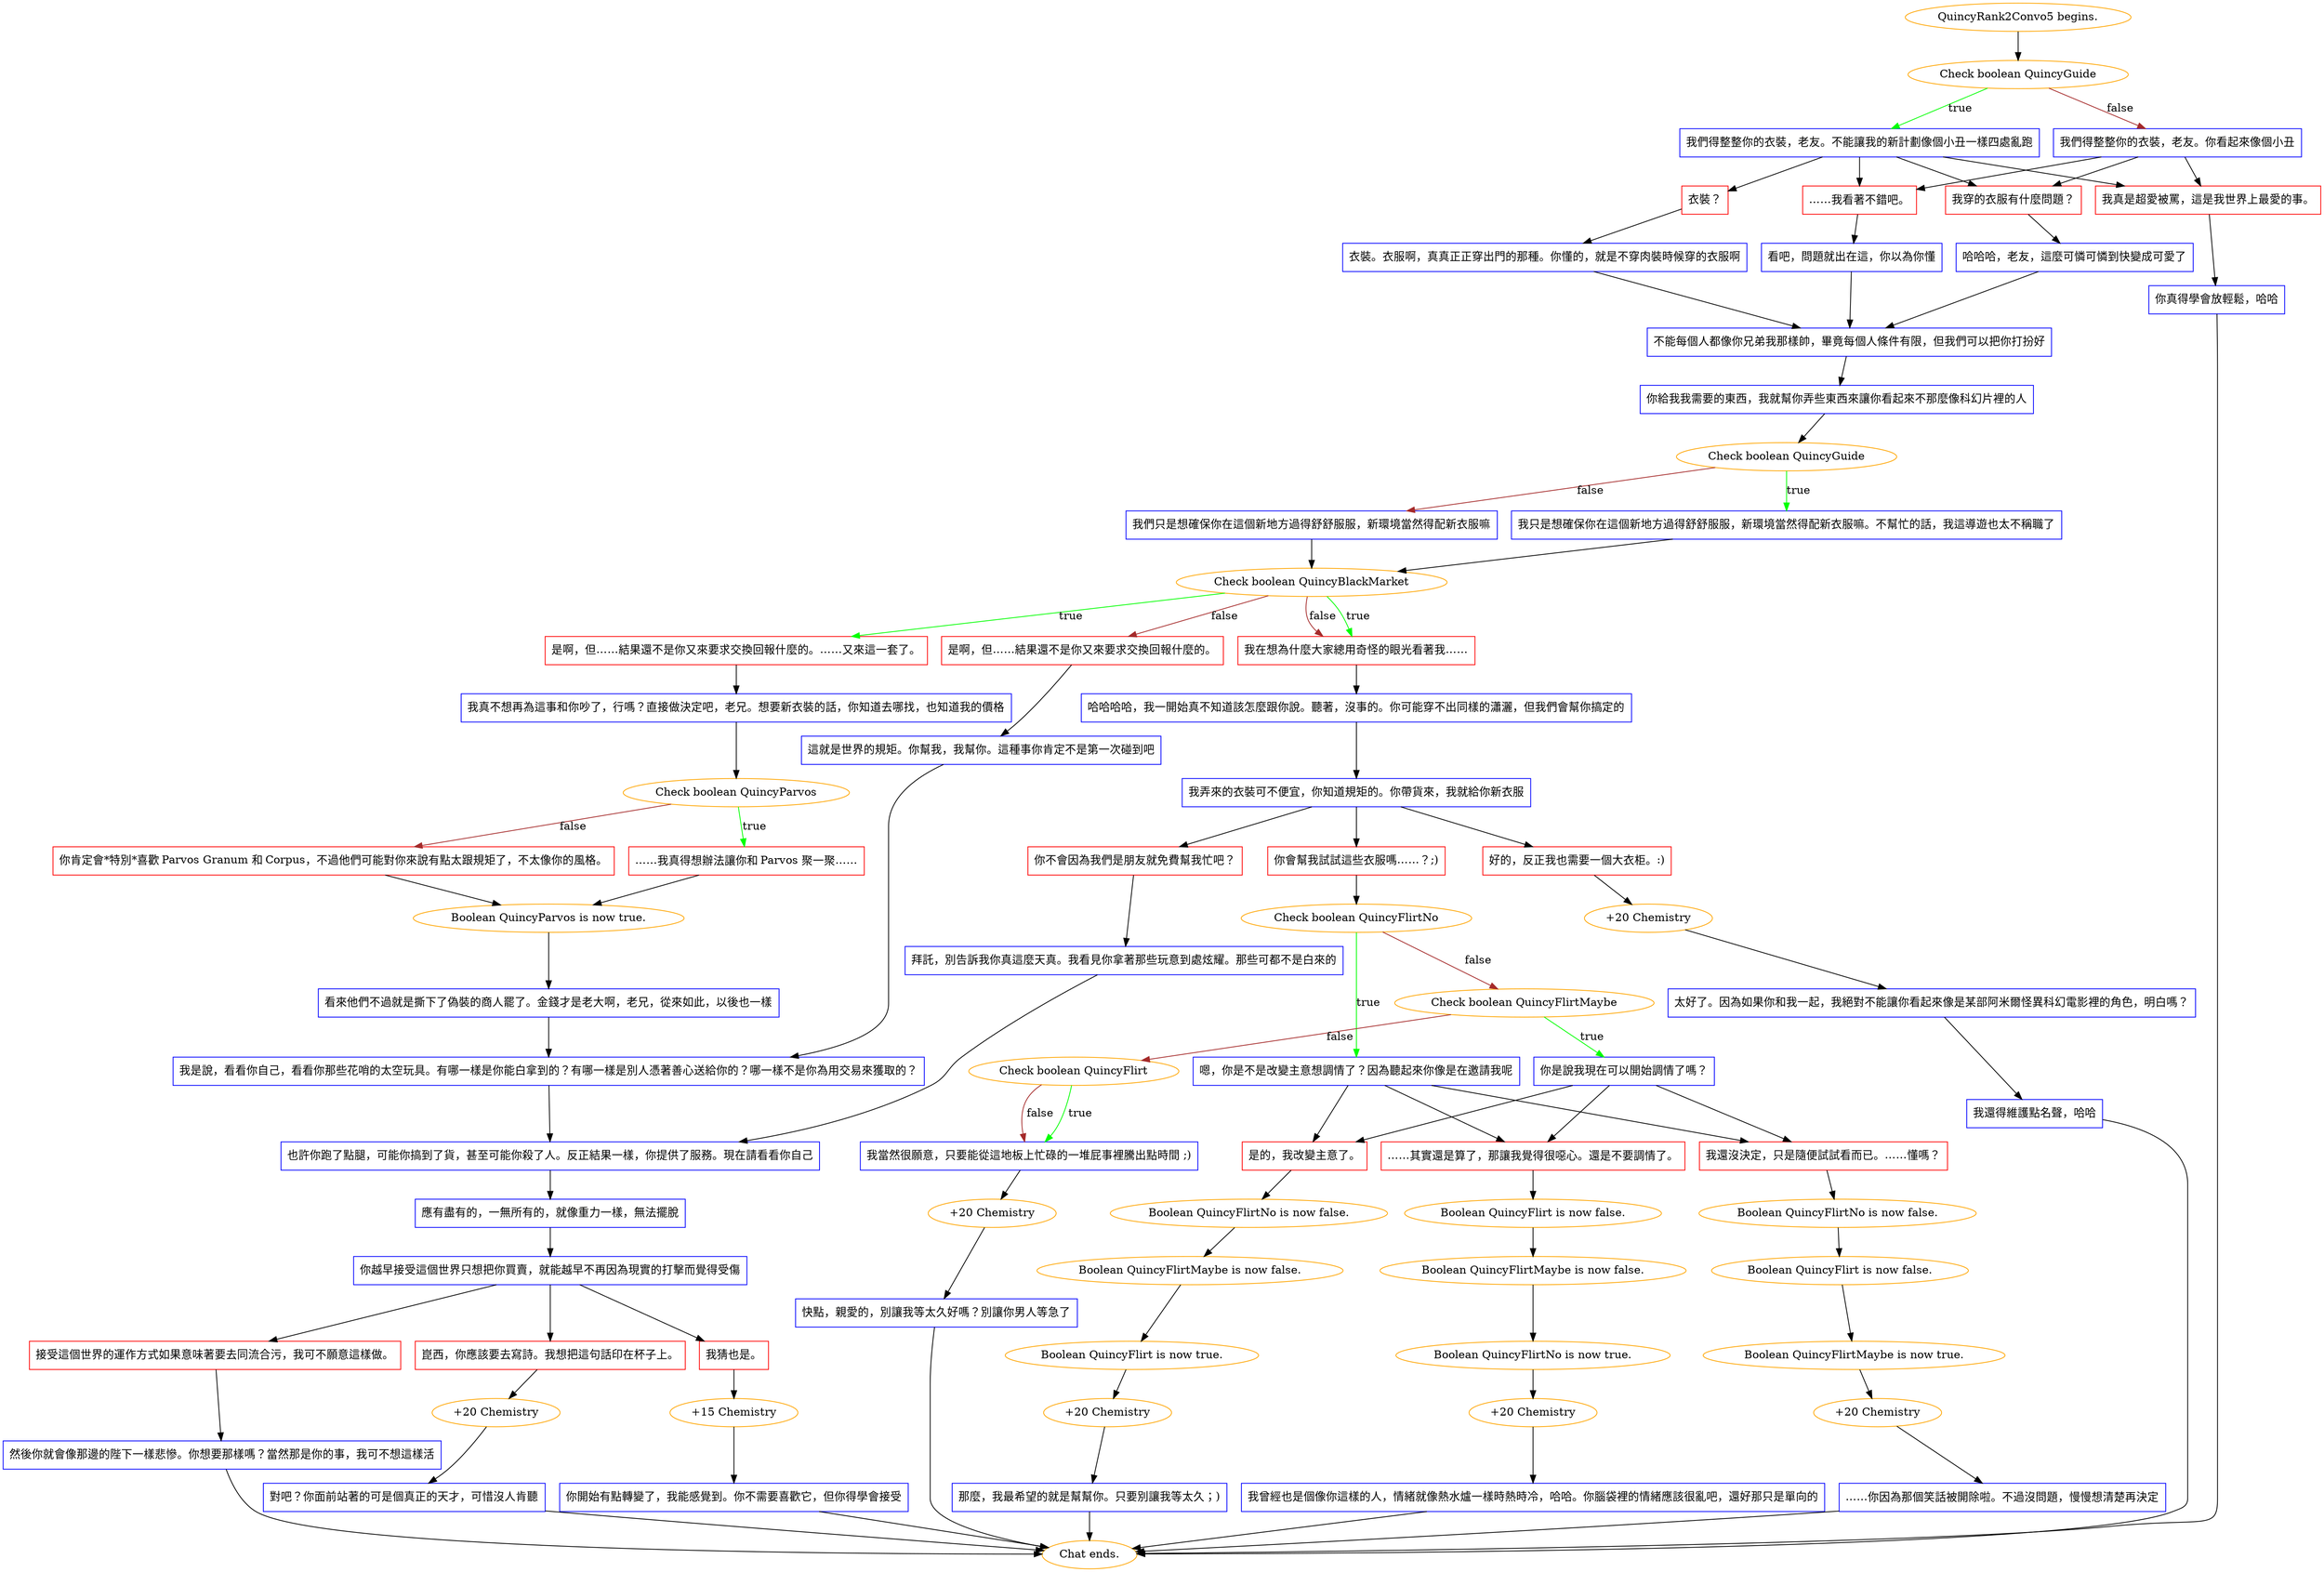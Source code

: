 digraph {
	"QuincyRank2Convo5 begins." [color=orange];
		"QuincyRank2Convo5 begins." -> j1223135592;
	j1223135592 [label="Check boolean QuincyGuide",color=orange];
		j1223135592 -> j844951246 [label=true,color=green];
		j1223135592 -> j935443295 [label=false,color=brown];
	j844951246 [label="我們得整整你的衣裝，老友。不能讓我的新計劃像個小丑一樣四處亂跑",shape=box,color=blue];
		j844951246 -> j1466531144;
		j844951246 -> j3678205940;
		j844951246 -> j3700513165;
		j844951246 -> j3974289001;
	j935443295 [label="我們得整整你的衣裝，老友。你看起來像個小丑",shape=box,color=blue];
		j935443295 -> j3678205940;
		j935443295 -> j3700513165;
		j935443295 -> j3974289001;
	j1466531144 [label="衣裝？",shape=box,color=red];
		j1466531144 -> j1064191288;
	j3678205940 [label="我真是超愛被罵，這是我世界上最愛的事。",shape=box,color=red];
		j3678205940 -> j1749318924;
	j3700513165 [label="……我看著不錯吧。",shape=box,color=red];
		j3700513165 -> j693198160;
	j3974289001 [label="我穿的衣服有什麼問題？",shape=box,color=red];
		j3974289001 -> j3253101486;
	j1064191288 [label="衣裝。衣服啊，真真正正穿出門的那種。你懂的，就是不穿肉裝時候穿的衣服啊",shape=box,color=blue];
		j1064191288 -> j4039058292;
	j1749318924 [label="你真得學會放輕鬆，哈哈",shape=box,color=blue];
		j1749318924 -> "Chat ends.";
	j693198160 [label="看吧，問題就出在這，你以為你懂",shape=box,color=blue];
		j693198160 -> j4039058292;
	j3253101486 [label="哈哈哈，老友，這麼可憐可憐到快變成可愛了",shape=box,color=blue];
		j3253101486 -> j4039058292;
	j4039058292 [label="不能每個人都像你兄弟我那樣帥，畢竟每個人條件有限，但我們可以把你打扮好",shape=box,color=blue];
		j4039058292 -> j4022270962;
	"Chat ends." [color=orange];
	j4022270962 [label="你給我我需要的東西，我就幫你弄些東西來讓你看起來不那麼像科幻片裡的人",shape=box,color=blue];
		j4022270962 -> j1165337652;
	j1165337652 [label="Check boolean QuincyGuide",color=orange];
		j1165337652 -> j2413077759 [label=true,color=green];
		j1165337652 -> j2938404688 [label=false,color=brown];
	j2413077759 [label="我只是想確保你在這個新地方過得舒舒服服，新環境當然得配新衣服嘛。不幫忙的話，我這導遊也太不稱職了",shape=box,color=blue];
		j2413077759 -> j2393722474;
	j2938404688 [label="我們只是想確保你在這個新地方過得舒舒服服，新環境當然得配新衣服嘛",shape=box,color=blue];
		j2938404688 -> j2393722474;
	j2393722474 [label="Check boolean QuincyBlackMarket",color=orange];
		j2393722474 -> j690144408 [label=true,color=green];
		j2393722474 -> j828900711 [label=true,color=green];
		j2393722474 -> j2421524166 [label=false,color=brown];
		j2393722474 -> j828900711 [label=false,color=brown];
	j690144408 [label="是啊，但……結果還不是你又來要求交換回報什麼的。……又來這一套了。",shape=box,color=red];
		j690144408 -> j3550490281;
	j828900711 [label="我在想為什麼大家總用奇怪的眼光看著我……",shape=box,color=red];
		j828900711 -> j2894846843;
	j2421524166 [label="是啊，但……結果還不是你又來要求交換回報什麼的。",shape=box,color=red];
		j2421524166 -> j297766939;
	j3550490281 [label="我真不想再為這事和你吵了，行嗎？直接做決定吧，老兄。想要新衣裝的話，你知道去哪找，也知道我的價格",shape=box,color=blue];
		j3550490281 -> j3006997609;
	j2894846843 [label="哈哈哈哈，我一開始真不知道該怎麼跟你說。聽著，沒事的。你可能穿不出同樣的瀟灑，但我們會幫你搞定的",shape=box,color=blue];
		j2894846843 -> j601381535;
	j297766939 [label="這就是世界的規矩。你幫我，我幫你。這種事你肯定不是第一次碰到吧",shape=box,color=blue];
		j297766939 -> j2721919416;
	j3006997609 [label="Check boolean QuincyParvos",color=orange];
		j3006997609 -> j3801204243 [label=true,color=green];
		j3006997609 -> j2840057367 [label=false,color=brown];
	j601381535 [label="我弄來的衣裝可不便宜，你知道規矩的。你帶貨來，我就給你新衣服",shape=box,color=blue];
		j601381535 -> j42373469;
		j601381535 -> j1120772549;
		j601381535 -> j3521464839;
	j2721919416 [label="我是說，看看你自己，看看你那些花哨的太空玩具。有哪一樣是你能白拿到的？有哪一樣是別人憑著善心送給你的？哪一樣不是你為用交易來獲取的？",shape=box,color=blue];
		j2721919416 -> j2334171656;
	j3801204243 [label="……我真得想辦法讓你和 Parvos 聚一聚……",shape=box,color=red];
		j3801204243 -> j3453006187;
	j2840057367 [label="你肯定會*特別*喜歡 Parvos Granum 和 Corpus，不過他們可能對你來說有點太跟規矩了，不太像你的風格。",shape=box,color=red];
		j2840057367 -> j3453006187;
	j42373469 [label="你不會因為我們是朋友就免費幫我忙吧？",shape=box,color=red];
		j42373469 -> j3948324334;
	j1120772549 [label="好的，反正我也需要一個大衣柜。:)",shape=box,color=red];
		j1120772549 -> j1729398519;
	j3521464839 [label="你會幫我試試這些衣服嗎……？;)",shape=box,color=red];
		j3521464839 -> j224807043;
	j2334171656 [label="也許你跑了點腿，可能你搞到了貨，甚至可能你殺了人。反正結果一樣，你提供了服務。現在請看看你自己",shape=box,color=blue];
		j2334171656 -> j1784614735;
	j3453006187 [label="Boolean QuincyParvos is now true.",color=orange];
		j3453006187 -> j862120485;
	j3948324334 [label="拜託，別告訴我你真這麼天真。我看見你拿著那些玩意到處炫耀。那些可都不是白來的",shape=box,color=blue];
		j3948324334 -> j2334171656;
	j1729398519 [label="+20 Chemistry",color=orange];
		j1729398519 -> j107441515;
	j224807043 [label="Check boolean QuincyFlirtNo",color=orange];
		j224807043 -> j4139285020 [label=true,color=green];
		j224807043 -> j3963062601 [label=false,color=brown];
	j1784614735 [label="應有盡有的，一無所有的，就像重力一樣，無法擺脫",shape=box,color=blue];
		j1784614735 -> j456011172;
	j862120485 [label="看來他們不過就是撕下了偽裝的商人罷了。金錢才是老大啊，老兄，從來如此，以後也一樣",shape=box,color=blue];
		j862120485 -> j2721919416;
	j107441515 [label="太好了。因為如果你和我一起，我絕對不能讓你看起來像是某部阿米爾怪異科幻電影裡的角色，明白嗎？",shape=box,color=blue];
		j107441515 -> j2826152391;
	j4139285020 [label="嗯，你是不是改變主意想調情了？因為聽起來你像是在邀請我呢",shape=box,color=blue];
		j4139285020 -> j4101126101;
		j4139285020 -> j3729052113;
		j4139285020 -> j4224299139;
	j3963062601 [label="Check boolean QuincyFlirtMaybe",color=orange];
		j3963062601 -> j3888710414 [label=true,color=green];
		j3963062601 -> j361954694 [label=false,color=brown];
	j456011172 [label="你越早接受這個世界只想把你買賣，就能越早不再因為現實的打擊而覺得受傷",shape=box,color=blue];
		j456011172 -> j2016598996;
		j456011172 -> j2940184711;
		j456011172 -> j2573607102;
	j2826152391 [label="我還得維護點名聲，哈哈",shape=box,color=blue];
		j2826152391 -> "Chat ends.";
	j4101126101 [label="是的，我改變主意了。",shape=box,color=red];
		j4101126101 -> j3755049276;
	j3729052113 [label="……其實還是算了，那讓我覺得很噁心。還是不要調情了。",shape=box,color=red];
		j3729052113 -> j4189571779;
	j4224299139 [label="我還沒決定，只是隨便試試看而已。……懂嗎？",shape=box,color=red];
		j4224299139 -> j1080839074;
	j3888710414 [label="你是說我現在可以開始調情了嗎？",shape=box,color=blue];
		j3888710414 -> j4101126101;
		j3888710414 -> j3729052113;
		j3888710414 -> j4224299139;
	j361954694 [label="Check boolean QuincyFlirt",color=orange];
		j361954694 -> j1396677209 [label=true,color=green];
		j361954694 -> j1396677209 [label=false,color=brown];
	j2016598996 [label="接受這個世界的運作方式如果意味著要去同流合污，我可不願意這樣做。",shape=box,color=red];
		j2016598996 -> j3255233092;
	j2940184711 [label="崑西，你應該要去寫詩。我想把這句話印在杯子上。",shape=box,color=red];
		j2940184711 -> j620776377;
	j2573607102 [label="我猜也是。",shape=box,color=red];
		j2573607102 -> j2272623269;
	j3755049276 [label="Boolean QuincyFlirtNo is now false.",color=orange];
		j3755049276 -> j3130245353;
	j4189571779 [label="Boolean QuincyFlirt is now false.",color=orange];
		j4189571779 -> j449137554;
	j1080839074 [label="Boolean QuincyFlirtNo is now false.",color=orange];
		j1080839074 -> j814437352;
	j1396677209 [label="我當然很願意，只要能從這地板上忙碌的一堆屁事裡騰出點時間 ;)",shape=box,color=blue];
		j1396677209 -> j1637757942;
	j3255233092 [label="然後你就會像那邊的陛下一樣悲慘。你想要那樣嗎？當然那是你的事，我可不想這樣活",shape=box,color=blue];
		j3255233092 -> "Chat ends.";
	j620776377 [label="+20 Chemistry",color=orange];
		j620776377 -> j2629037789;
	j2272623269 [label="+15 Chemistry",color=orange];
		j2272623269 -> j686291171;
	j3130245353 [label="Boolean QuincyFlirtMaybe is now false.",color=orange];
		j3130245353 -> j3073616135;
	j449137554 [label="Boolean QuincyFlirtMaybe is now false.",color=orange];
		j449137554 -> j1112283634;
	j814437352 [label="Boolean QuincyFlirt is now false.",color=orange];
		j814437352 -> j883820623;
	j1637757942 [label="+20 Chemistry",color=orange];
		j1637757942 -> j2790508676;
	j2629037789 [label="對吧？你面前站著的可是個真正的天才，可惜沒人肯聽",shape=box,color=blue];
		j2629037789 -> "Chat ends.";
	j686291171 [label="你開始有點轉變了，我能感覺到。你不需要喜歡它，但你得學會接受",shape=box,color=blue];
		j686291171 -> "Chat ends.";
	j3073616135 [label="Boolean QuincyFlirt is now true.",color=orange];
		j3073616135 -> j3780729747;
	j1112283634 [label="Boolean QuincyFlirtNo is now true.",color=orange];
		j1112283634 -> j1664434341;
	j883820623 [label="Boolean QuincyFlirtMaybe is now true.",color=orange];
		j883820623 -> j1998843939;
	j2790508676 [label="快點，親愛的，別讓我等太久好嗎？別讓你男人等急了",shape=box,color=blue];
		j2790508676 -> "Chat ends.";
	j3780729747 [label="+20 Chemistry",color=orange];
		j3780729747 -> j3027530865;
	j1664434341 [label="+20 Chemistry",color=orange];
		j1664434341 -> j861587404;
	j1998843939 [label="+20 Chemistry",color=orange];
		j1998843939 -> j661002000;
	j3027530865 [label="那麼，我最希望的就是幫幫你。只要別讓我等太久；)",shape=box,color=blue];
		j3027530865 -> "Chat ends.";
	j861587404 [label="我曾經也是個像你這樣的人，情緒就像熱水爐一樣時熱時冷，哈哈。你腦袋裡的情緒應該很亂吧，還好那只是單向的",shape=box,color=blue];
		j861587404 -> "Chat ends.";
	j661002000 [label="……你因為那個笑話被開除啦。不過沒問題，慢慢想清楚再決定",shape=box,color=blue];
		j661002000 -> "Chat ends.";
}